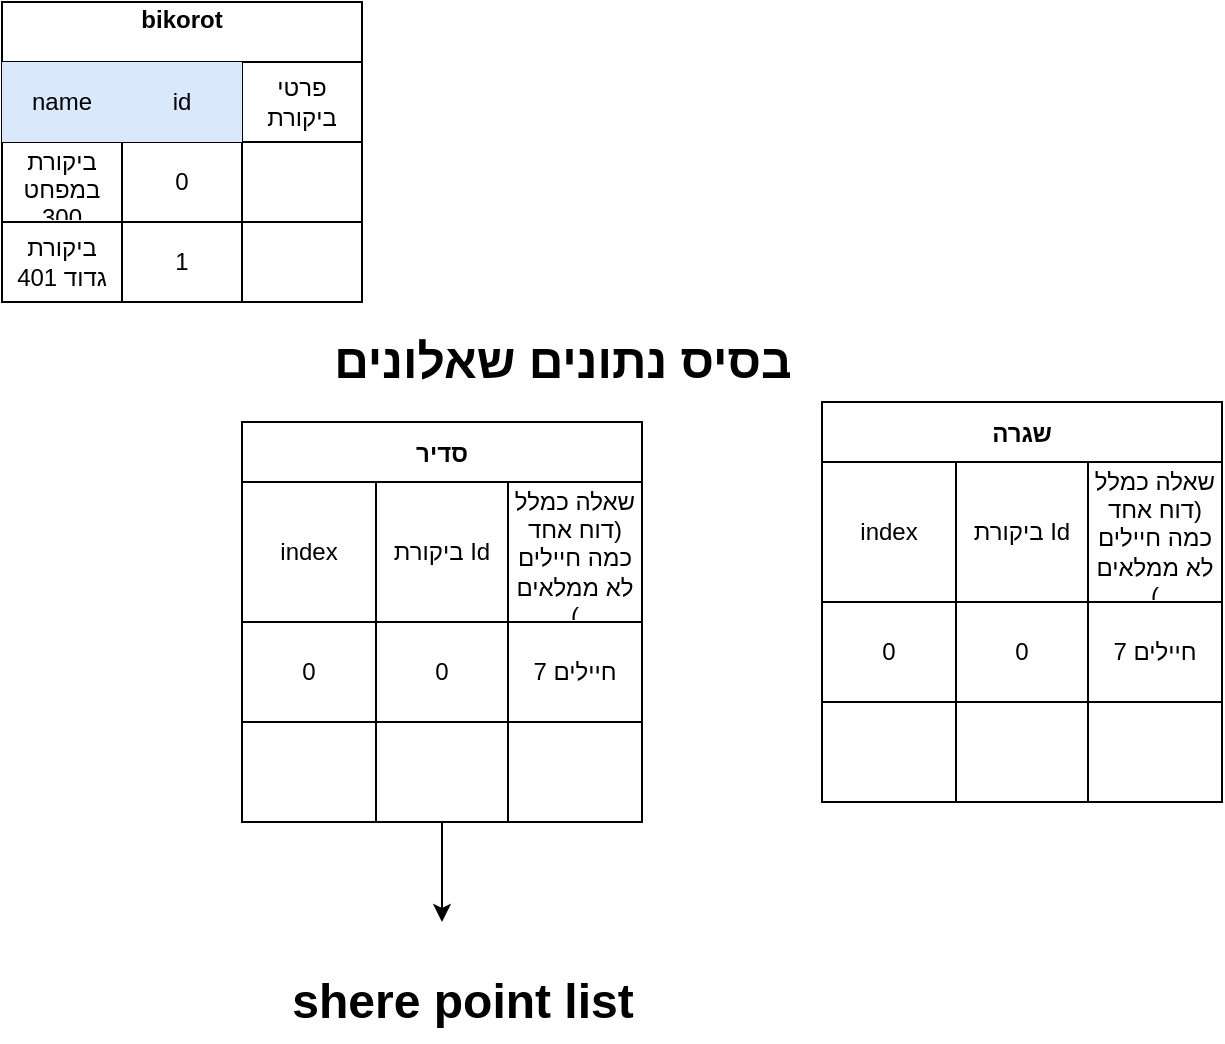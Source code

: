 <mxfile version="17.4.4" type="github">
  <diagram id="R2lEEEUBdFMjLlhIrx00" name="Page-1">
    <mxGraphModel dx="816" dy="455" grid="1" gridSize="10" guides="1" tooltips="1" connect="1" arrows="1" fold="1" page="1" pageScale="1" pageWidth="850" pageHeight="1100" math="0" shadow="0" extFonts="Permanent Marker^https://fonts.googleapis.com/css?family=Permanent+Marker">
      <root>
        <mxCell id="0" />
        <mxCell id="1" parent="0" />
        <mxCell id="-oJr7ti3T9aXIyevSBhr-3" value="bikorot&#xa;" style="shape=table;startSize=30;container=1;collapsible=0;childLayout=tableLayout;fontStyle=1;align=center;" vertex="1" parent="1">
          <mxGeometry x="30" y="160" width="180" height="150" as="geometry" />
        </mxCell>
        <mxCell id="-oJr7ti3T9aXIyevSBhr-4" value="" style="shape=tableRow;horizontal=0;startSize=0;swimlaneHead=0;swimlaneBody=0;top=0;left=0;bottom=0;right=0;collapsible=0;dropTarget=0;fillColor=none;points=[[0,0.5],[1,0.5]];portConstraint=eastwest;" vertex="1" parent="-oJr7ti3T9aXIyevSBhr-3">
          <mxGeometry y="30" width="180" height="40" as="geometry" />
        </mxCell>
        <mxCell id="-oJr7ti3T9aXIyevSBhr-5" value="name" style="shape=partialRectangle;html=1;whiteSpace=wrap;connectable=0;fillColor=#dae8fc;top=0;left=0;bottom=0;right=0;overflow=hidden;strokeColor=#6c8ebf;" vertex="1" parent="-oJr7ti3T9aXIyevSBhr-4">
          <mxGeometry width="60" height="40" as="geometry">
            <mxRectangle width="60" height="40" as="alternateBounds" />
          </mxGeometry>
        </mxCell>
        <mxCell id="-oJr7ti3T9aXIyevSBhr-6" value="id" style="shape=partialRectangle;html=1;whiteSpace=wrap;connectable=0;fillColor=#dae8fc;top=0;left=0;bottom=0;right=0;overflow=hidden;strokeColor=#6c8ebf;" vertex="1" parent="-oJr7ti3T9aXIyevSBhr-4">
          <mxGeometry x="60" width="60" height="40" as="geometry">
            <mxRectangle width="60" height="40" as="alternateBounds" />
          </mxGeometry>
        </mxCell>
        <mxCell id="-oJr7ti3T9aXIyevSBhr-7" value="פרטי ביקורת" style="shape=partialRectangle;html=1;whiteSpace=wrap;connectable=0;fillColor=none;top=0;left=0;bottom=0;right=0;overflow=hidden;" vertex="1" parent="-oJr7ti3T9aXIyevSBhr-4">
          <mxGeometry x="120" width="60" height="40" as="geometry">
            <mxRectangle width="60" height="40" as="alternateBounds" />
          </mxGeometry>
        </mxCell>
        <mxCell id="-oJr7ti3T9aXIyevSBhr-8" value="" style="shape=tableRow;horizontal=0;startSize=0;swimlaneHead=0;swimlaneBody=0;top=0;left=0;bottom=0;right=0;collapsible=0;dropTarget=0;fillColor=none;points=[[0,0.5],[1,0.5]];portConstraint=eastwest;" vertex="1" parent="-oJr7ti3T9aXIyevSBhr-3">
          <mxGeometry y="70" width="180" height="40" as="geometry" />
        </mxCell>
        <mxCell id="-oJr7ti3T9aXIyevSBhr-9" value="ביקורת במפחט 300" style="shape=partialRectangle;html=1;whiteSpace=wrap;connectable=0;fillColor=none;top=0;left=0;bottom=0;right=0;overflow=hidden;" vertex="1" parent="-oJr7ti3T9aXIyevSBhr-8">
          <mxGeometry width="60" height="40" as="geometry">
            <mxRectangle width="60" height="40" as="alternateBounds" />
          </mxGeometry>
        </mxCell>
        <mxCell id="-oJr7ti3T9aXIyevSBhr-10" value="0" style="shape=partialRectangle;html=1;whiteSpace=wrap;connectable=0;fillColor=none;top=0;left=0;bottom=0;right=0;overflow=hidden;" vertex="1" parent="-oJr7ti3T9aXIyevSBhr-8">
          <mxGeometry x="60" width="60" height="40" as="geometry">
            <mxRectangle width="60" height="40" as="alternateBounds" />
          </mxGeometry>
        </mxCell>
        <mxCell id="-oJr7ti3T9aXIyevSBhr-11" value="" style="shape=partialRectangle;html=1;whiteSpace=wrap;connectable=0;fillColor=none;top=0;left=0;bottom=0;right=0;overflow=hidden;" vertex="1" parent="-oJr7ti3T9aXIyevSBhr-8">
          <mxGeometry x="120" width="60" height="40" as="geometry">
            <mxRectangle width="60" height="40" as="alternateBounds" />
          </mxGeometry>
        </mxCell>
        <mxCell id="-oJr7ti3T9aXIyevSBhr-12" value="" style="shape=tableRow;horizontal=0;startSize=0;swimlaneHead=0;swimlaneBody=0;top=0;left=0;bottom=0;right=0;collapsible=0;dropTarget=0;fillColor=none;points=[[0,0.5],[1,0.5]];portConstraint=eastwest;" vertex="1" parent="-oJr7ti3T9aXIyevSBhr-3">
          <mxGeometry y="110" width="180" height="40" as="geometry" />
        </mxCell>
        <mxCell id="-oJr7ti3T9aXIyevSBhr-13" value="ביקורת גדוד 401" style="shape=partialRectangle;html=1;whiteSpace=wrap;connectable=0;fillColor=none;top=0;left=0;bottom=0;right=0;overflow=hidden;" vertex="1" parent="-oJr7ti3T9aXIyevSBhr-12">
          <mxGeometry width="60" height="40" as="geometry">
            <mxRectangle width="60" height="40" as="alternateBounds" />
          </mxGeometry>
        </mxCell>
        <mxCell id="-oJr7ti3T9aXIyevSBhr-14" value="1" style="shape=partialRectangle;html=1;whiteSpace=wrap;connectable=0;fillColor=none;top=0;left=0;bottom=0;right=0;overflow=hidden;" vertex="1" parent="-oJr7ti3T9aXIyevSBhr-12">
          <mxGeometry x="60" width="60" height="40" as="geometry">
            <mxRectangle width="60" height="40" as="alternateBounds" />
          </mxGeometry>
        </mxCell>
        <mxCell id="-oJr7ti3T9aXIyevSBhr-15" value="" style="shape=partialRectangle;html=1;whiteSpace=wrap;connectable=0;fillColor=none;top=0;left=0;bottom=0;right=0;overflow=hidden;" vertex="1" parent="-oJr7ti3T9aXIyevSBhr-12">
          <mxGeometry x="120" width="60" height="40" as="geometry">
            <mxRectangle width="60" height="40" as="alternateBounds" />
          </mxGeometry>
        </mxCell>
        <mxCell id="-oJr7ti3T9aXIyevSBhr-44" style="edgeStyle=orthogonalEdgeStyle;rounded=0;orthogonalLoop=1;jettySize=auto;html=1;" edge="1" parent="1" source="-oJr7ti3T9aXIyevSBhr-16">
          <mxGeometry relative="1" as="geometry">
            <mxPoint x="250" y="620" as="targetPoint" />
          </mxGeometry>
        </mxCell>
        <mxCell id="-oJr7ti3T9aXIyevSBhr-16" value="סדיר" style="shape=table;startSize=30;container=1;collapsible=0;childLayout=tableLayout;fontStyle=1;align=center;" vertex="1" parent="1">
          <mxGeometry x="150" y="370" width="200" height="200" as="geometry" />
        </mxCell>
        <mxCell id="-oJr7ti3T9aXIyevSBhr-17" value="" style="shape=tableRow;horizontal=0;startSize=0;swimlaneHead=0;swimlaneBody=0;top=0;left=0;bottom=0;right=0;collapsible=0;dropTarget=0;fillColor=none;points=[[0,0.5],[1,0.5]];portConstraint=eastwest;" vertex="1" parent="-oJr7ti3T9aXIyevSBhr-16">
          <mxGeometry y="30" width="200" height="70" as="geometry" />
        </mxCell>
        <mxCell id="-oJr7ti3T9aXIyevSBhr-18" value="index" style="shape=partialRectangle;html=1;whiteSpace=wrap;connectable=0;fillColor=none;top=0;left=0;bottom=0;right=0;overflow=hidden;" vertex="1" parent="-oJr7ti3T9aXIyevSBhr-17">
          <mxGeometry width="67" height="70" as="geometry">
            <mxRectangle width="67" height="70" as="alternateBounds" />
          </mxGeometry>
        </mxCell>
        <mxCell id="-oJr7ti3T9aXIyevSBhr-19" value="ביקורת Id" style="shape=partialRectangle;html=1;whiteSpace=wrap;connectable=0;fillColor=none;top=0;left=0;bottom=0;right=0;overflow=hidden;" vertex="1" parent="-oJr7ti3T9aXIyevSBhr-17">
          <mxGeometry x="67" width="66" height="70" as="geometry">
            <mxRectangle width="66" height="70" as="alternateBounds" />
          </mxGeometry>
        </mxCell>
        <mxCell id="-oJr7ti3T9aXIyevSBhr-20" value="שאלה כמלל (דוח אחד כמה חיילים לא ממלאים )" style="shape=partialRectangle;html=1;whiteSpace=wrap;connectable=0;fillColor=none;top=0;left=0;bottom=0;right=0;overflow=hidden;" vertex="1" parent="-oJr7ti3T9aXIyevSBhr-17">
          <mxGeometry x="133" width="67" height="70" as="geometry">
            <mxRectangle width="67" height="70" as="alternateBounds" />
          </mxGeometry>
        </mxCell>
        <mxCell id="-oJr7ti3T9aXIyevSBhr-21" value="" style="shape=tableRow;horizontal=0;startSize=0;swimlaneHead=0;swimlaneBody=0;top=0;left=0;bottom=0;right=0;collapsible=0;dropTarget=0;fillColor=none;points=[[0,0.5],[1,0.5]];portConstraint=eastwest;" vertex="1" parent="-oJr7ti3T9aXIyevSBhr-16">
          <mxGeometry y="100" width="200" height="50" as="geometry" />
        </mxCell>
        <mxCell id="-oJr7ti3T9aXIyevSBhr-22" value="0" style="shape=partialRectangle;html=1;whiteSpace=wrap;connectable=0;fillColor=none;top=0;left=0;bottom=0;right=0;overflow=hidden;" vertex="1" parent="-oJr7ti3T9aXIyevSBhr-21">
          <mxGeometry width="67" height="50" as="geometry">
            <mxRectangle width="67" height="50" as="alternateBounds" />
          </mxGeometry>
        </mxCell>
        <mxCell id="-oJr7ti3T9aXIyevSBhr-23" value="0" style="shape=partialRectangle;html=1;whiteSpace=wrap;connectable=0;fillColor=none;top=0;left=0;bottom=0;right=0;overflow=hidden;" vertex="1" parent="-oJr7ti3T9aXIyevSBhr-21">
          <mxGeometry x="67" width="66" height="50" as="geometry">
            <mxRectangle width="66" height="50" as="alternateBounds" />
          </mxGeometry>
        </mxCell>
        <mxCell id="-oJr7ti3T9aXIyevSBhr-24" value="7 חיילים" style="shape=partialRectangle;html=1;whiteSpace=wrap;connectable=0;fillColor=none;top=0;left=0;bottom=0;right=0;overflow=hidden;" vertex="1" parent="-oJr7ti3T9aXIyevSBhr-21">
          <mxGeometry x="133" width="67" height="50" as="geometry">
            <mxRectangle width="67" height="50" as="alternateBounds" />
          </mxGeometry>
        </mxCell>
        <mxCell id="-oJr7ti3T9aXIyevSBhr-25" value="" style="shape=tableRow;horizontal=0;startSize=0;swimlaneHead=0;swimlaneBody=0;top=0;left=0;bottom=0;right=0;collapsible=0;dropTarget=0;fillColor=none;points=[[0,0.5],[1,0.5]];portConstraint=eastwest;" vertex="1" parent="-oJr7ti3T9aXIyevSBhr-16">
          <mxGeometry y="150" width="200" height="50" as="geometry" />
        </mxCell>
        <mxCell id="-oJr7ti3T9aXIyevSBhr-26" value="" style="shape=partialRectangle;html=1;whiteSpace=wrap;connectable=0;fillColor=none;top=0;left=0;bottom=0;right=0;overflow=hidden;" vertex="1" parent="-oJr7ti3T9aXIyevSBhr-25">
          <mxGeometry width="67" height="50" as="geometry">
            <mxRectangle width="67" height="50" as="alternateBounds" />
          </mxGeometry>
        </mxCell>
        <mxCell id="-oJr7ti3T9aXIyevSBhr-27" value="" style="shape=partialRectangle;html=1;whiteSpace=wrap;connectable=0;fillColor=none;top=0;left=0;bottom=0;right=0;overflow=hidden;" vertex="1" parent="-oJr7ti3T9aXIyevSBhr-25">
          <mxGeometry x="67" width="66" height="50" as="geometry">
            <mxRectangle width="66" height="50" as="alternateBounds" />
          </mxGeometry>
        </mxCell>
        <mxCell id="-oJr7ti3T9aXIyevSBhr-28" value="" style="shape=partialRectangle;html=1;whiteSpace=wrap;connectable=0;fillColor=none;top=0;left=0;bottom=0;right=0;overflow=hidden;" vertex="1" parent="-oJr7ti3T9aXIyevSBhr-25">
          <mxGeometry x="133" width="67" height="50" as="geometry">
            <mxRectangle width="67" height="50" as="alternateBounds" />
          </mxGeometry>
        </mxCell>
        <mxCell id="-oJr7ti3T9aXIyevSBhr-29" value="בסיס נתונים שאלונים" style="text;strokeColor=none;fillColor=none;html=1;fontSize=24;fontStyle=1;verticalAlign=middle;align=center;" vertex="1" parent="1">
          <mxGeometry x="260" y="320" width="100" height="40" as="geometry" />
        </mxCell>
        <mxCell id="-oJr7ti3T9aXIyevSBhr-31" value="שגרה" style="shape=table;startSize=30;container=1;collapsible=0;childLayout=tableLayout;fontStyle=1;align=center;" vertex="1" parent="1">
          <mxGeometry x="440" y="360" width="200" height="200" as="geometry" />
        </mxCell>
        <mxCell id="-oJr7ti3T9aXIyevSBhr-32" value="" style="shape=tableRow;horizontal=0;startSize=0;swimlaneHead=0;swimlaneBody=0;top=0;left=0;bottom=0;right=0;collapsible=0;dropTarget=0;fillColor=none;points=[[0,0.5],[1,0.5]];portConstraint=eastwest;" vertex="1" parent="-oJr7ti3T9aXIyevSBhr-31">
          <mxGeometry y="30" width="200" height="70" as="geometry" />
        </mxCell>
        <mxCell id="-oJr7ti3T9aXIyevSBhr-33" value="index" style="shape=partialRectangle;html=1;whiteSpace=wrap;connectable=0;fillColor=none;top=0;left=0;bottom=0;right=0;overflow=hidden;" vertex="1" parent="-oJr7ti3T9aXIyevSBhr-32">
          <mxGeometry width="67" height="70" as="geometry">
            <mxRectangle width="67" height="70" as="alternateBounds" />
          </mxGeometry>
        </mxCell>
        <mxCell id="-oJr7ti3T9aXIyevSBhr-34" value="ביקורת Id" style="shape=partialRectangle;html=1;whiteSpace=wrap;connectable=0;fillColor=none;top=0;left=0;bottom=0;right=0;overflow=hidden;" vertex="1" parent="-oJr7ti3T9aXIyevSBhr-32">
          <mxGeometry x="67" width="66" height="70" as="geometry">
            <mxRectangle width="66" height="70" as="alternateBounds" />
          </mxGeometry>
        </mxCell>
        <mxCell id="-oJr7ti3T9aXIyevSBhr-35" value="שאלה כמלל (דוח אחד כמה חיילים לא ממלאים )" style="shape=partialRectangle;html=1;whiteSpace=wrap;connectable=0;fillColor=none;top=0;left=0;bottom=0;right=0;overflow=hidden;" vertex="1" parent="-oJr7ti3T9aXIyevSBhr-32">
          <mxGeometry x="133" width="67" height="70" as="geometry">
            <mxRectangle width="67" height="70" as="alternateBounds" />
          </mxGeometry>
        </mxCell>
        <mxCell id="-oJr7ti3T9aXIyevSBhr-36" value="" style="shape=tableRow;horizontal=0;startSize=0;swimlaneHead=0;swimlaneBody=0;top=0;left=0;bottom=0;right=0;collapsible=0;dropTarget=0;fillColor=none;points=[[0,0.5],[1,0.5]];portConstraint=eastwest;" vertex="1" parent="-oJr7ti3T9aXIyevSBhr-31">
          <mxGeometry y="100" width="200" height="50" as="geometry" />
        </mxCell>
        <mxCell id="-oJr7ti3T9aXIyevSBhr-37" value="0" style="shape=partialRectangle;html=1;whiteSpace=wrap;connectable=0;fillColor=none;top=0;left=0;bottom=0;right=0;overflow=hidden;" vertex="1" parent="-oJr7ti3T9aXIyevSBhr-36">
          <mxGeometry width="67" height="50" as="geometry">
            <mxRectangle width="67" height="50" as="alternateBounds" />
          </mxGeometry>
        </mxCell>
        <mxCell id="-oJr7ti3T9aXIyevSBhr-38" value="0" style="shape=partialRectangle;html=1;whiteSpace=wrap;connectable=0;fillColor=none;top=0;left=0;bottom=0;right=0;overflow=hidden;" vertex="1" parent="-oJr7ti3T9aXIyevSBhr-36">
          <mxGeometry x="67" width="66" height="50" as="geometry">
            <mxRectangle width="66" height="50" as="alternateBounds" />
          </mxGeometry>
        </mxCell>
        <mxCell id="-oJr7ti3T9aXIyevSBhr-39" value="7 חיילים" style="shape=partialRectangle;html=1;whiteSpace=wrap;connectable=0;fillColor=none;top=0;left=0;bottom=0;right=0;overflow=hidden;" vertex="1" parent="-oJr7ti3T9aXIyevSBhr-36">
          <mxGeometry x="133" width="67" height="50" as="geometry">
            <mxRectangle width="67" height="50" as="alternateBounds" />
          </mxGeometry>
        </mxCell>
        <mxCell id="-oJr7ti3T9aXIyevSBhr-40" value="" style="shape=tableRow;horizontal=0;startSize=0;swimlaneHead=0;swimlaneBody=0;top=0;left=0;bottom=0;right=0;collapsible=0;dropTarget=0;fillColor=none;points=[[0,0.5],[1,0.5]];portConstraint=eastwest;" vertex="1" parent="-oJr7ti3T9aXIyevSBhr-31">
          <mxGeometry y="150" width="200" height="50" as="geometry" />
        </mxCell>
        <mxCell id="-oJr7ti3T9aXIyevSBhr-41" value="" style="shape=partialRectangle;html=1;whiteSpace=wrap;connectable=0;fillColor=none;top=0;left=0;bottom=0;right=0;overflow=hidden;" vertex="1" parent="-oJr7ti3T9aXIyevSBhr-40">
          <mxGeometry width="67" height="50" as="geometry">
            <mxRectangle width="67" height="50" as="alternateBounds" />
          </mxGeometry>
        </mxCell>
        <mxCell id="-oJr7ti3T9aXIyevSBhr-42" value="" style="shape=partialRectangle;html=1;whiteSpace=wrap;connectable=0;fillColor=none;top=0;left=0;bottom=0;right=0;overflow=hidden;" vertex="1" parent="-oJr7ti3T9aXIyevSBhr-40">
          <mxGeometry x="67" width="66" height="50" as="geometry">
            <mxRectangle width="66" height="50" as="alternateBounds" />
          </mxGeometry>
        </mxCell>
        <mxCell id="-oJr7ti3T9aXIyevSBhr-43" value="" style="shape=partialRectangle;html=1;whiteSpace=wrap;connectable=0;fillColor=none;top=0;left=0;bottom=0;right=0;overflow=hidden;" vertex="1" parent="-oJr7ti3T9aXIyevSBhr-40">
          <mxGeometry x="133" width="67" height="50" as="geometry">
            <mxRectangle width="67" height="50" as="alternateBounds" />
          </mxGeometry>
        </mxCell>
        <mxCell id="-oJr7ti3T9aXIyevSBhr-46" value="shere point list" style="text;strokeColor=none;fillColor=none;html=1;fontSize=24;fontStyle=1;verticalAlign=middle;align=center;" vertex="1" parent="1">
          <mxGeometry x="210" y="640" width="100" height="40" as="geometry" />
        </mxCell>
      </root>
    </mxGraphModel>
  </diagram>
</mxfile>
